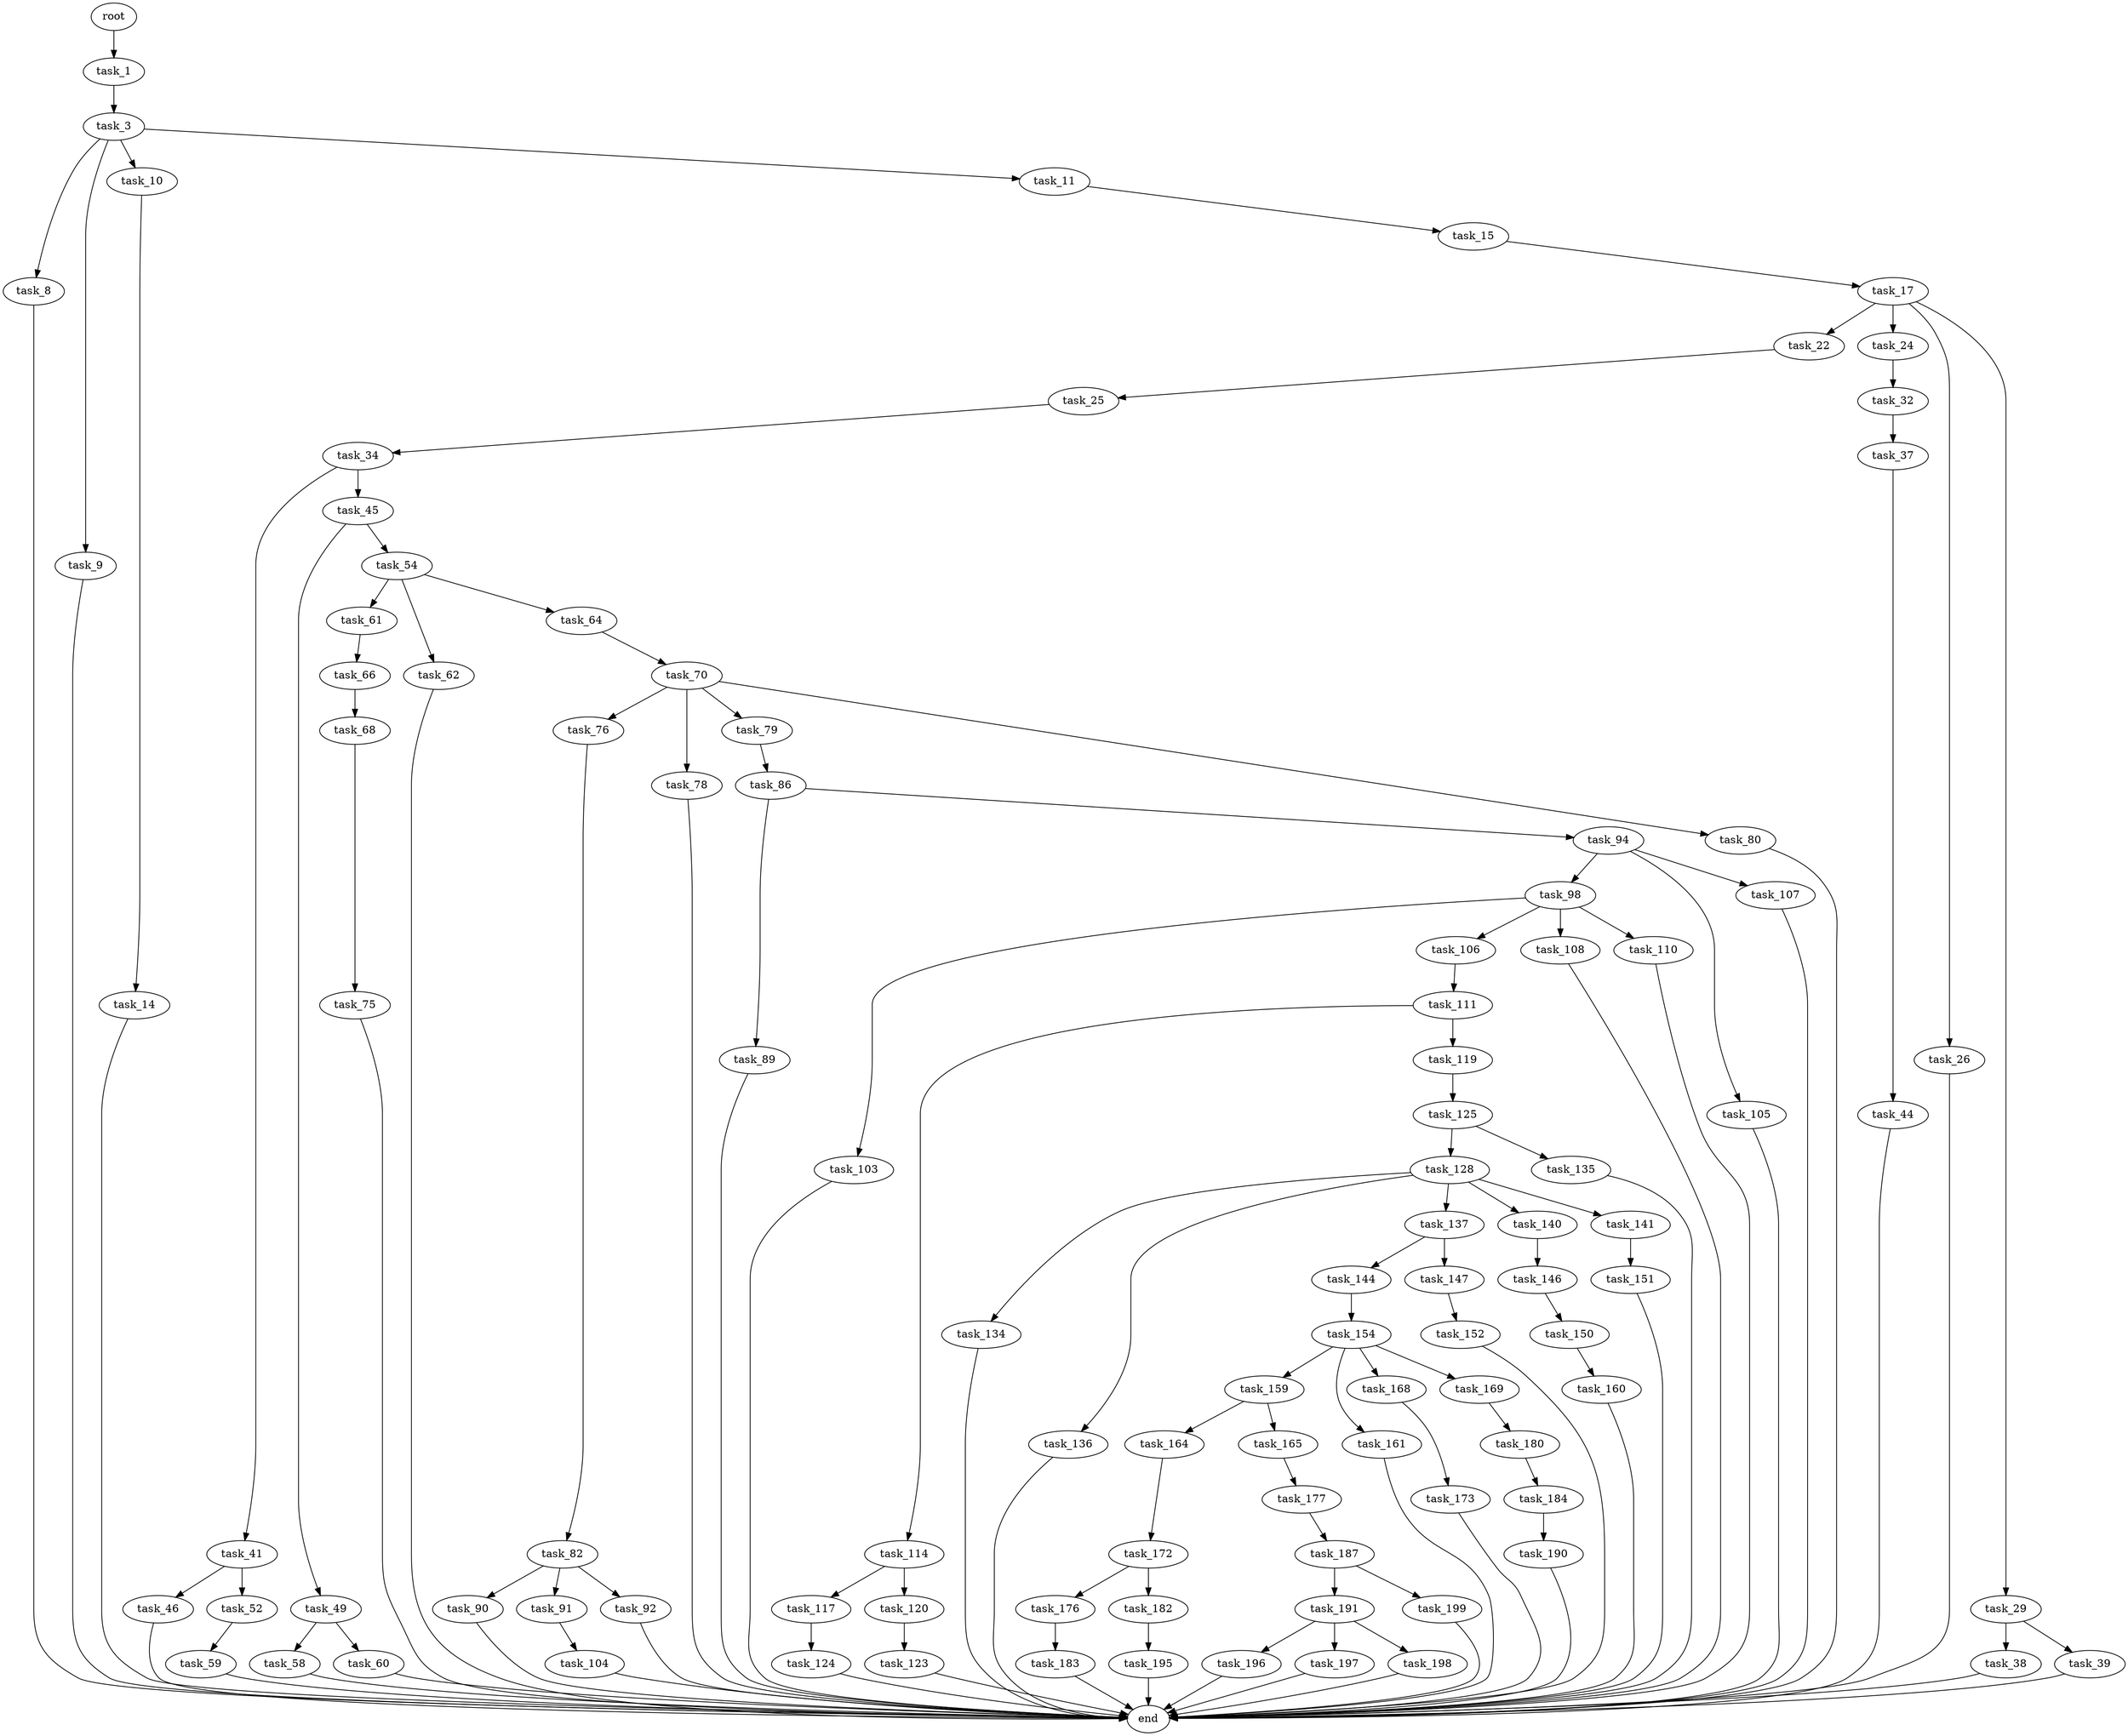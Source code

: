 digraph G {
  root [size="0.000000"];
  task_1 [size="8589934592.000000"];
  task_3 [size="1073741824000.000000"];
  task_8 [size="1714524608.000000"];
  task_9 [size="68719476736.000000"];
  task_10 [size="83679908878.000000"];
  task_11 [size="1775130764.000000"];
  task_14 [size="8493090837.000000"];
  task_15 [size="32302338975.000000"];
  task_17 [size="14238532564.000000"];
  task_22 [size="782757789696.000000"];
  task_24 [size="43067786975.000000"];
  task_25 [size="134217728000.000000"];
  task_26 [size="549755813888.000000"];
  task_29 [size="1412207446.000000"];
  task_32 [size="2586759273.000000"];
  task_34 [size="4693290797.000000"];
  task_37 [size="1980653847.000000"];
  task_38 [size="25433258593.000000"];
  task_39 [size="368293445632.000000"];
  task_41 [size="277531470438.000000"];
  task_44 [size="18309112047.000000"];
  task_45 [size="7859683699.000000"];
  task_46 [size="13449685946.000000"];
  task_49 [size="8589934592.000000"];
  task_52 [size="134217728000.000000"];
  task_54 [size="782757789696.000000"];
  task_58 [size="61434740014.000000"];
  task_59 [size="782757789696.000000"];
  task_60 [size="6627728663.000000"];
  task_61 [size="28991029248.000000"];
  task_62 [size="180048449031.000000"];
  task_64 [size="111061516135.000000"];
  task_66 [size="1106770250895.000000"];
  task_68 [size="231928233984.000000"];
  task_70 [size="6101423673.000000"];
  task_75 [size="6210853344.000000"];
  task_76 [size="8589934592.000000"];
  task_78 [size="160546273549.000000"];
  task_79 [size="398922378376.000000"];
  task_80 [size="667132440.000000"];
  task_82 [size="784712401455.000000"];
  task_86 [size="8589934592.000000"];
  task_89 [size="4188757632.000000"];
  task_90 [size="424524397576.000000"];
  task_91 [size="8133389744.000000"];
  task_92 [size="112651138466.000000"];
  task_94 [size="136941778660.000000"];
  task_98 [size="764414054.000000"];
  task_103 [size="181374301214.000000"];
  task_104 [size="4346872723.000000"];
  task_105 [size="1285246190138.000000"];
  task_106 [size="16357101353.000000"];
  task_107 [size="549755813888.000000"];
  task_108 [size="231928233984.000000"];
  task_110 [size="68719476736.000000"];
  task_111 [size="4085488219.000000"];
  task_114 [size="9477280987.000000"];
  task_117 [size="1073741824000.000000"];
  task_119 [size="753335798.000000"];
  task_120 [size="8762426465.000000"];
  task_123 [size="25771384870.000000"];
  task_124 [size="368293445632.000000"];
  task_125 [size="1121021266665.000000"];
  task_128 [size="3854146859.000000"];
  task_134 [size="5547222382.000000"];
  task_135 [size="549755813888.000000"];
  task_136 [size="368293445632.000000"];
  task_137 [size="4314022689.000000"];
  task_140 [size="310067573510.000000"];
  task_141 [size="813967456375.000000"];
  task_144 [size="28162613512.000000"];
  task_146 [size="68719476736.000000"];
  task_147 [size="8093136643.000000"];
  task_150 [size="3832061073.000000"];
  task_151 [size="20901660591.000000"];
  task_152 [size="368293445632.000000"];
  task_154 [size="1483836432.000000"];
  task_159 [size="456321713666.000000"];
  task_160 [size="42932950543.000000"];
  task_161 [size="28991029248.000000"];
  task_164 [size="368293445632.000000"];
  task_165 [size="19800309059.000000"];
  task_168 [size="56380493973.000000"];
  task_169 [size="183760684645.000000"];
  task_172 [size="4019911022.000000"];
  task_173 [size="35194632232.000000"];
  task_176 [size="16951129828.000000"];
  task_177 [size="2249915466.000000"];
  task_180 [size="268373283986.000000"];
  task_182 [size="481975908741.000000"];
  task_183 [size="29934027412.000000"];
  task_184 [size="28991029248.000000"];
  task_187 [size="216417505351.000000"];
  task_190 [size="231928233984.000000"];
  task_191 [size="68719476736.000000"];
  task_195 [size="134217728000.000000"];
  task_196 [size="68719476736.000000"];
  task_197 [size="6593128441.000000"];
  task_198 [size="68719476736.000000"];
  task_199 [size="4506963508.000000"];
  end [size="0.000000"];

  root -> task_1 [size="1.000000"];
  task_1 -> task_3 [size="33554432.000000"];
  task_3 -> task_8 [size="838860800.000000"];
  task_3 -> task_9 [size="838860800.000000"];
  task_3 -> task_10 [size="838860800.000000"];
  task_3 -> task_11 [size="838860800.000000"];
  task_8 -> end [size="1.000000"];
  task_9 -> end [size="1.000000"];
  task_10 -> task_14 [size="75497472.000000"];
  task_11 -> task_15 [size="33554432.000000"];
  task_14 -> end [size="1.000000"];
  task_15 -> task_17 [size="75497472.000000"];
  task_17 -> task_22 [size="33554432.000000"];
  task_17 -> task_24 [size="33554432.000000"];
  task_17 -> task_26 [size="33554432.000000"];
  task_17 -> task_29 [size="33554432.000000"];
  task_22 -> task_25 [size="679477248.000000"];
  task_24 -> task_32 [size="75497472.000000"];
  task_25 -> task_34 [size="209715200.000000"];
  task_26 -> end [size="1.000000"];
  task_29 -> task_38 [size="134217728.000000"];
  task_29 -> task_39 [size="134217728.000000"];
  task_32 -> task_37 [size="75497472.000000"];
  task_34 -> task_41 [size="134217728.000000"];
  task_34 -> task_45 [size="134217728.000000"];
  task_37 -> task_44 [size="33554432.000000"];
  task_38 -> end [size="1.000000"];
  task_39 -> end [size="1.000000"];
  task_41 -> task_46 [size="536870912.000000"];
  task_41 -> task_52 [size="536870912.000000"];
  task_44 -> end [size="1.000000"];
  task_45 -> task_49 [size="134217728.000000"];
  task_45 -> task_54 [size="134217728.000000"];
  task_46 -> end [size="1.000000"];
  task_49 -> task_58 [size="33554432.000000"];
  task_49 -> task_60 [size="33554432.000000"];
  task_52 -> task_59 [size="209715200.000000"];
  task_54 -> task_61 [size="679477248.000000"];
  task_54 -> task_62 [size="679477248.000000"];
  task_54 -> task_64 [size="679477248.000000"];
  task_58 -> end [size="1.000000"];
  task_59 -> end [size="1.000000"];
  task_60 -> end [size="1.000000"];
  task_61 -> task_66 [size="75497472.000000"];
  task_62 -> end [size="1.000000"];
  task_64 -> task_70 [size="411041792.000000"];
  task_66 -> task_68 [size="838860800.000000"];
  task_68 -> task_75 [size="301989888.000000"];
  task_70 -> task_76 [size="411041792.000000"];
  task_70 -> task_78 [size="411041792.000000"];
  task_70 -> task_79 [size="411041792.000000"];
  task_70 -> task_80 [size="411041792.000000"];
  task_75 -> end [size="1.000000"];
  task_76 -> task_82 [size="33554432.000000"];
  task_78 -> end [size="1.000000"];
  task_79 -> task_86 [size="679477248.000000"];
  task_80 -> end [size="1.000000"];
  task_82 -> task_90 [size="679477248.000000"];
  task_82 -> task_91 [size="679477248.000000"];
  task_82 -> task_92 [size="679477248.000000"];
  task_86 -> task_89 [size="33554432.000000"];
  task_86 -> task_94 [size="33554432.000000"];
  task_89 -> end [size="1.000000"];
  task_90 -> end [size="1.000000"];
  task_91 -> task_104 [size="301989888.000000"];
  task_92 -> end [size="1.000000"];
  task_94 -> task_98 [size="209715200.000000"];
  task_94 -> task_105 [size="209715200.000000"];
  task_94 -> task_107 [size="209715200.000000"];
  task_98 -> task_103 [size="33554432.000000"];
  task_98 -> task_106 [size="33554432.000000"];
  task_98 -> task_108 [size="33554432.000000"];
  task_98 -> task_110 [size="33554432.000000"];
  task_103 -> end [size="1.000000"];
  task_104 -> end [size="1.000000"];
  task_105 -> end [size="1.000000"];
  task_106 -> task_111 [size="838860800.000000"];
  task_107 -> end [size="1.000000"];
  task_108 -> end [size="1.000000"];
  task_110 -> end [size="1.000000"];
  task_111 -> task_114 [size="209715200.000000"];
  task_111 -> task_119 [size="209715200.000000"];
  task_114 -> task_117 [size="536870912.000000"];
  task_114 -> task_120 [size="536870912.000000"];
  task_117 -> task_124 [size="838860800.000000"];
  task_119 -> task_125 [size="75497472.000000"];
  task_120 -> task_123 [size="838860800.000000"];
  task_123 -> end [size="1.000000"];
  task_124 -> end [size="1.000000"];
  task_125 -> task_128 [size="679477248.000000"];
  task_125 -> task_135 [size="679477248.000000"];
  task_128 -> task_134 [size="301989888.000000"];
  task_128 -> task_136 [size="301989888.000000"];
  task_128 -> task_137 [size="301989888.000000"];
  task_128 -> task_140 [size="301989888.000000"];
  task_128 -> task_141 [size="301989888.000000"];
  task_134 -> end [size="1.000000"];
  task_135 -> end [size="1.000000"];
  task_136 -> end [size="1.000000"];
  task_137 -> task_144 [size="75497472.000000"];
  task_137 -> task_147 [size="75497472.000000"];
  task_140 -> task_146 [size="301989888.000000"];
  task_141 -> task_151 [size="838860800.000000"];
  task_144 -> task_154 [size="838860800.000000"];
  task_146 -> task_150 [size="134217728.000000"];
  task_147 -> task_152 [size="134217728.000000"];
  task_150 -> task_160 [size="209715200.000000"];
  task_151 -> end [size="1.000000"];
  task_152 -> end [size="1.000000"];
  task_154 -> task_159 [size="75497472.000000"];
  task_154 -> task_161 [size="75497472.000000"];
  task_154 -> task_168 [size="75497472.000000"];
  task_154 -> task_169 [size="75497472.000000"];
  task_159 -> task_164 [size="301989888.000000"];
  task_159 -> task_165 [size="301989888.000000"];
  task_160 -> end [size="1.000000"];
  task_161 -> end [size="1.000000"];
  task_164 -> task_172 [size="411041792.000000"];
  task_165 -> task_177 [size="411041792.000000"];
  task_168 -> task_173 [size="134217728.000000"];
  task_169 -> task_180 [size="838860800.000000"];
  task_172 -> task_176 [size="134217728.000000"];
  task_172 -> task_182 [size="134217728.000000"];
  task_173 -> end [size="1.000000"];
  task_176 -> task_183 [size="536870912.000000"];
  task_177 -> task_187 [size="75497472.000000"];
  task_180 -> task_184 [size="679477248.000000"];
  task_182 -> task_195 [size="301989888.000000"];
  task_183 -> end [size="1.000000"];
  task_184 -> task_190 [size="75497472.000000"];
  task_187 -> task_191 [size="301989888.000000"];
  task_187 -> task_199 [size="301989888.000000"];
  task_190 -> end [size="1.000000"];
  task_191 -> task_196 [size="134217728.000000"];
  task_191 -> task_197 [size="134217728.000000"];
  task_191 -> task_198 [size="134217728.000000"];
  task_195 -> end [size="1.000000"];
  task_196 -> end [size="1.000000"];
  task_197 -> end [size="1.000000"];
  task_198 -> end [size="1.000000"];
  task_199 -> end [size="1.000000"];
}
